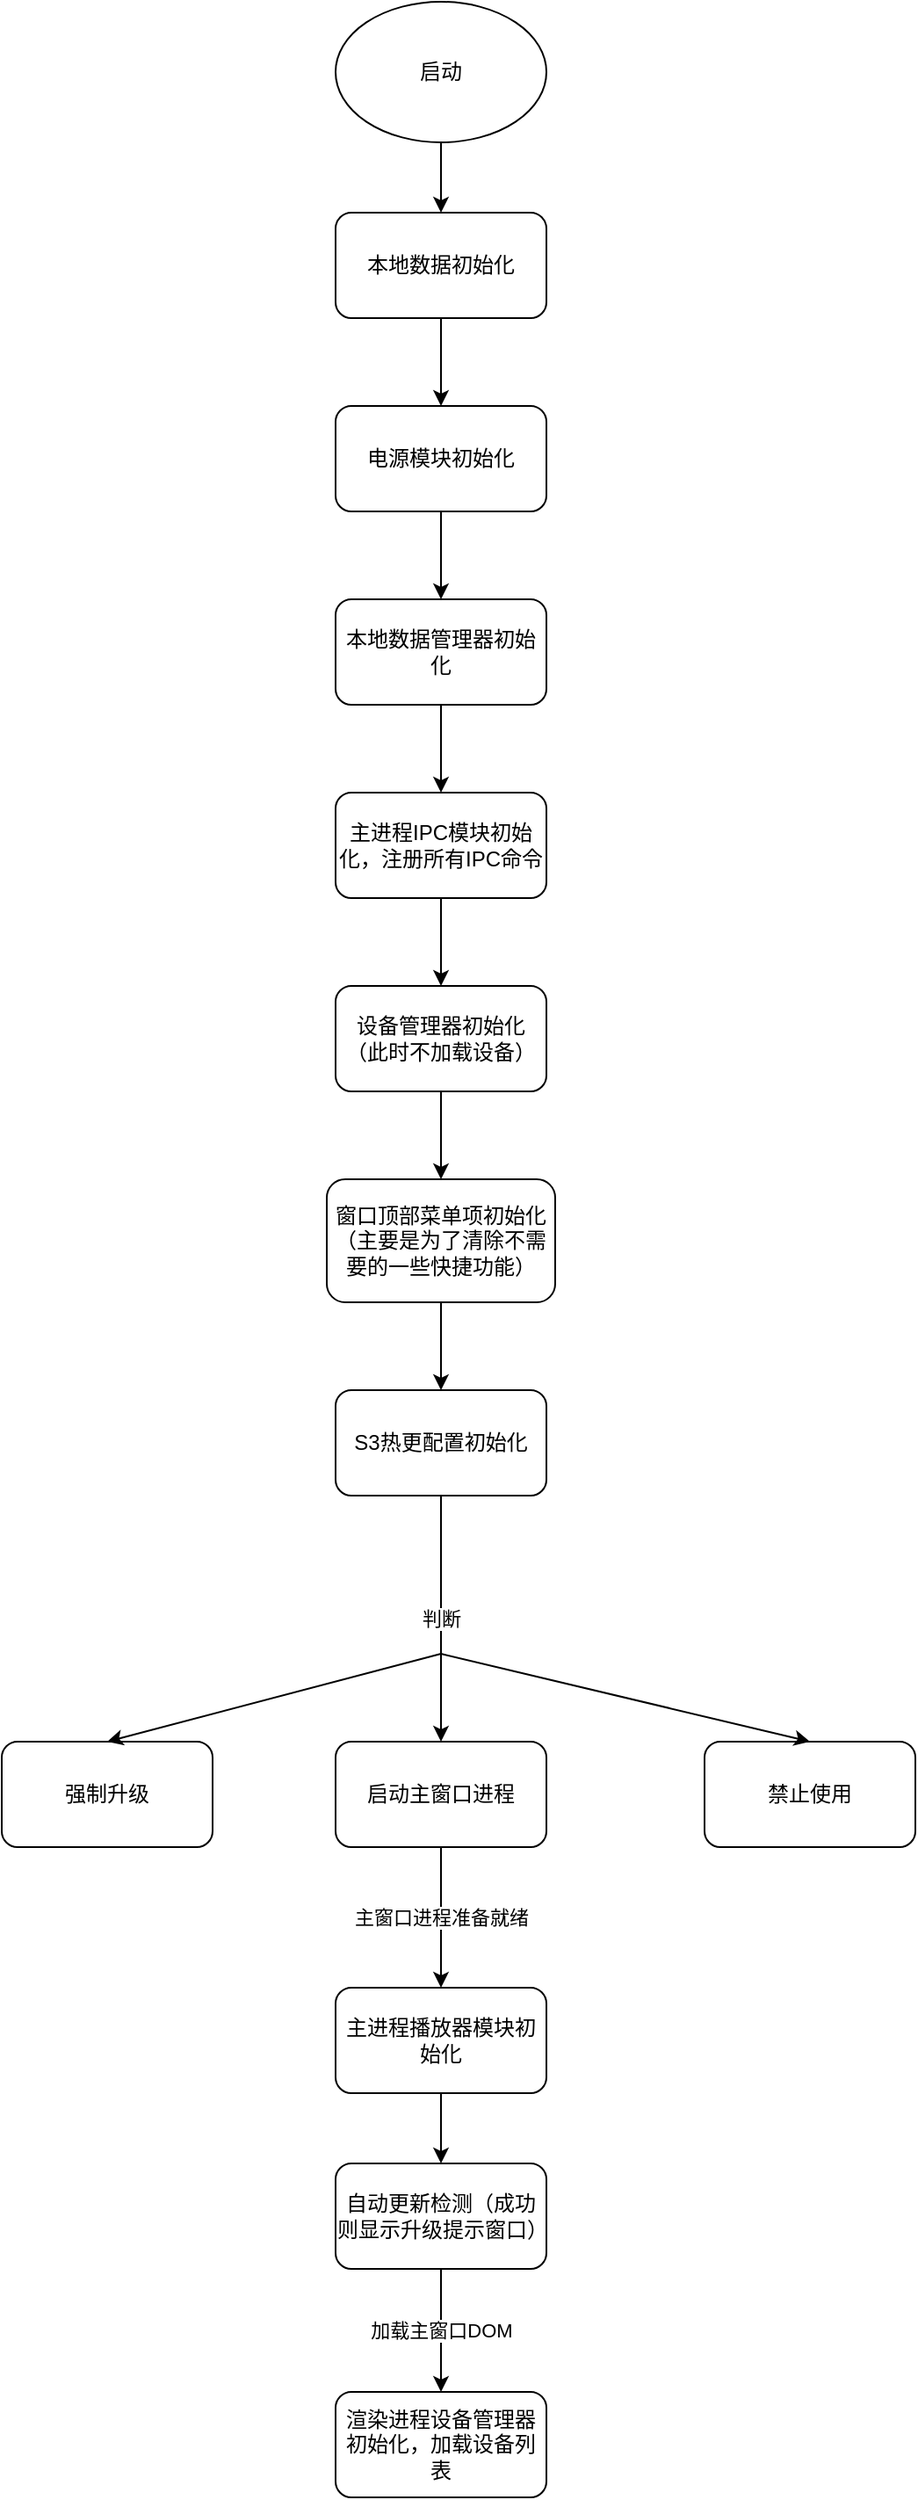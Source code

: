 <mxfile>
    <diagram id="swWn-flAa8krCsC3Kxka" name="Page-1">
        <mxGraphModel dx="1044" dy="784" grid="1" gridSize="10" guides="1" tooltips="1" connect="1" arrows="1" fold="1" page="1" pageScale="1" pageWidth="850" pageHeight="1100" math="0" shadow="0">
            <root>
                <mxCell id="0"/>
                <mxCell id="1" parent="0"/>
                <mxCell id="5" value="" style="edgeStyle=none;html=1;" edge="1" parent="1" source="3" target="4">
                    <mxGeometry relative="1" as="geometry"/>
                </mxCell>
                <mxCell id="3" value="启动" style="ellipse;whiteSpace=wrap;html=1;" vertex="1" parent="1">
                    <mxGeometry x="320" y="30" width="120" height="80" as="geometry"/>
                </mxCell>
                <mxCell id="7" value="" style="edgeStyle=none;html=1;" edge="1" parent="1" source="4" target="6">
                    <mxGeometry relative="1" as="geometry"/>
                </mxCell>
                <mxCell id="4" value="本地数据初始化" style="rounded=1;whiteSpace=wrap;html=1;" vertex="1" parent="1">
                    <mxGeometry x="320" y="150" width="120" height="60" as="geometry"/>
                </mxCell>
                <mxCell id="9" value="" style="edgeStyle=none;html=1;" edge="1" parent="1" source="6" target="8">
                    <mxGeometry relative="1" as="geometry"/>
                </mxCell>
                <mxCell id="6" value="电源模块初始化" style="rounded=1;whiteSpace=wrap;html=1;" vertex="1" parent="1">
                    <mxGeometry x="320" y="260" width="120" height="60" as="geometry"/>
                </mxCell>
                <mxCell id="11" value="" style="edgeStyle=none;html=1;" edge="1" parent="1" source="8" target="10">
                    <mxGeometry relative="1" as="geometry"/>
                </mxCell>
                <mxCell id="8" value="本地数据管理器初始化" style="rounded=1;whiteSpace=wrap;html=1;" vertex="1" parent="1">
                    <mxGeometry x="320" y="370" width="120" height="60" as="geometry"/>
                </mxCell>
                <mxCell id="13" value="" style="edgeStyle=none;html=1;" edge="1" parent="1" source="10" target="12">
                    <mxGeometry relative="1" as="geometry"/>
                </mxCell>
                <mxCell id="10" value="主进程IPC模块初始化，注册所有IPC命令" style="rounded=1;whiteSpace=wrap;html=1;" vertex="1" parent="1">
                    <mxGeometry x="320" y="480" width="120" height="60" as="geometry"/>
                </mxCell>
                <mxCell id="15" value="" style="edgeStyle=none;html=1;" edge="1" parent="1" source="12" target="14">
                    <mxGeometry relative="1" as="geometry"/>
                </mxCell>
                <mxCell id="12" value="设备管理器初始化（此时不加载设备）" style="rounded=1;whiteSpace=wrap;html=1;" vertex="1" parent="1">
                    <mxGeometry x="320" y="590" width="120" height="60" as="geometry"/>
                </mxCell>
                <mxCell id="17" value="" style="edgeStyle=none;html=1;" edge="1" parent="1" source="14" target="16">
                    <mxGeometry relative="1" as="geometry"/>
                </mxCell>
                <mxCell id="14" value="窗口顶部菜单项初始化（主要是为了清除不需要的一些快捷功能）" style="rounded=1;whiteSpace=wrap;html=1;" vertex="1" parent="1">
                    <mxGeometry x="315" y="700" width="130" height="70" as="geometry"/>
                </mxCell>
                <mxCell id="16" value="S3热更配置初始化" style="rounded=1;whiteSpace=wrap;html=1;" vertex="1" parent="1">
                    <mxGeometry x="320" y="820" width="120" height="60" as="geometry"/>
                </mxCell>
                <mxCell id="18" value="启动主窗口进程" style="rounded=1;whiteSpace=wrap;html=1;" vertex="1" parent="1">
                    <mxGeometry x="320" y="1020" width="120" height="60" as="geometry"/>
                </mxCell>
                <mxCell id="20" value="强制升级" style="rounded=1;whiteSpace=wrap;html=1;" vertex="1" parent="1">
                    <mxGeometry x="130" y="1020" width="120" height="60" as="geometry"/>
                </mxCell>
                <mxCell id="21" value="禁止使用" style="rounded=1;whiteSpace=wrap;html=1;" vertex="1" parent="1">
                    <mxGeometry x="530" y="1020" width="120" height="60" as="geometry"/>
                </mxCell>
                <mxCell id="22" value="" style="endArrow=classic;html=1;entryX=0.5;entryY=0;entryDx=0;entryDy=0;exitX=0.5;exitY=1;exitDx=0;exitDy=0;" edge="1" parent="1" source="16" target="18">
                    <mxGeometry relative="1" as="geometry">
                        <mxPoint x="340" y="850" as="sourcePoint"/>
                        <mxPoint x="500" y="850" as="targetPoint"/>
                    </mxGeometry>
                </mxCell>
                <mxCell id="23" value="判断" style="edgeLabel;resizable=0;html=1;align=center;verticalAlign=middle;" connectable="0" vertex="1" parent="22">
                    <mxGeometry relative="1" as="geometry"/>
                </mxCell>
                <mxCell id="26" value="" style="endArrow=classic;html=1;entryX=0.5;entryY=0;entryDx=0;entryDy=0;" edge="1" parent="1" target="20">
                    <mxGeometry width="50" height="50" relative="1" as="geometry">
                        <mxPoint x="380" y="970" as="sourcePoint"/>
                        <mxPoint x="450" y="830" as="targetPoint"/>
                    </mxGeometry>
                </mxCell>
                <mxCell id="40" value="" style="edgeStyle=none;html=1;" edge="1" parent="1" source="30" target="39">
                    <mxGeometry relative="1" as="geometry"/>
                </mxCell>
                <mxCell id="30" value="主进程播放器模块初始化" style="rounded=1;whiteSpace=wrap;html=1;" vertex="1" parent="1">
                    <mxGeometry x="320" y="1160" width="120" height="60" as="geometry"/>
                </mxCell>
                <mxCell id="31" value="" style="endArrow=classic;html=1;entryX=0.5;entryY=0;entryDx=0;entryDy=0;" edge="1" parent="1" target="21">
                    <mxGeometry width="50" height="50" relative="1" as="geometry">
                        <mxPoint x="380" y="970" as="sourcePoint"/>
                        <mxPoint x="570" y="950" as="targetPoint"/>
                    </mxGeometry>
                </mxCell>
                <mxCell id="37" value="" style="endArrow=classic;html=1;exitX=0.5;exitY=1;exitDx=0;exitDy=0;" edge="1" parent="1" source="18" target="30">
                    <mxGeometry relative="1" as="geometry">
                        <mxPoint x="370" y="950" as="sourcePoint"/>
                        <mxPoint x="470" y="950" as="targetPoint"/>
                    </mxGeometry>
                </mxCell>
                <mxCell id="38" value="主窗口进程准备就绪" style="edgeLabel;resizable=0;html=1;align=center;verticalAlign=middle;" connectable="0" vertex="1" parent="37">
                    <mxGeometry relative="1" as="geometry"/>
                </mxCell>
                <mxCell id="39" value="自动更新检测（成功则显示升级提示窗口）" style="rounded=1;whiteSpace=wrap;html=1;" vertex="1" parent="1">
                    <mxGeometry x="320" y="1260" width="120" height="60" as="geometry"/>
                </mxCell>
                <mxCell id="41" value="渲染进程设备管理器初始化，加载设备列表" style="rounded=1;whiteSpace=wrap;html=1;" vertex="1" parent="1">
                    <mxGeometry x="320" y="1390" width="120" height="60" as="geometry"/>
                </mxCell>
                <mxCell id="43" value="" style="endArrow=classic;html=1;entryX=0.5;entryY=0;entryDx=0;entryDy=0;exitX=0.5;exitY=1;exitDx=0;exitDy=0;" edge="1" parent="1" source="39" target="41">
                    <mxGeometry relative="1" as="geometry">
                        <mxPoint x="510" y="1350" as="sourcePoint"/>
                        <mxPoint x="470" y="1130" as="targetPoint"/>
                    </mxGeometry>
                </mxCell>
                <mxCell id="44" value="加载主窗口DOM" style="edgeLabel;resizable=0;html=1;align=center;verticalAlign=middle;" connectable="0" vertex="1" parent="43">
                    <mxGeometry relative="1" as="geometry"/>
                </mxCell>
            </root>
        </mxGraphModel>
    </diagram>
</mxfile>
